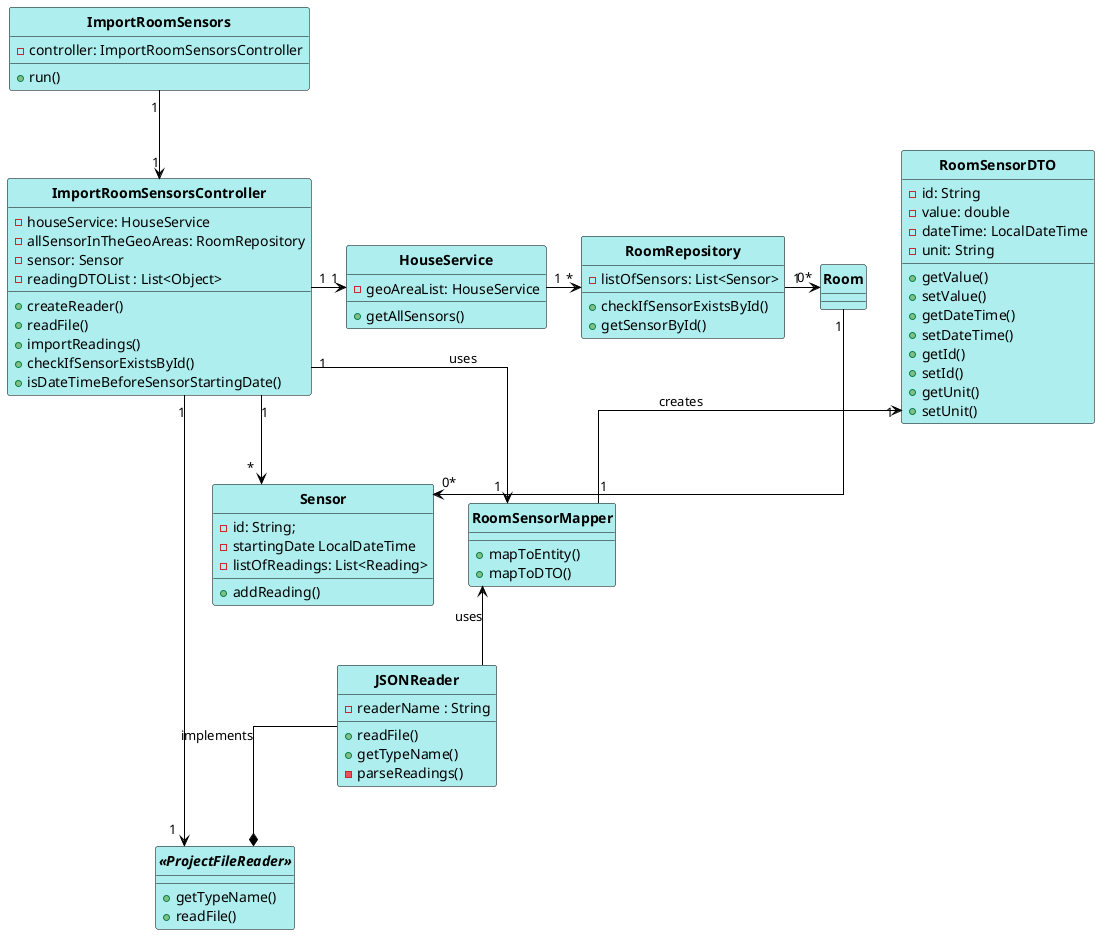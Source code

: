 @startuml
skinparam linetype ortho

skinparam class {
	BackgroundColor PaleTurquoise
	ArrowColor Black
	BorderColor Black
	FontStyle Bold
}

hide circle

ImportRoomSensors "1" --> "1" ImportRoomSensorsController
ImportRoomSensorsController "1" -right-> "1" HouseService
ImportRoomSensorsController "1" --> "1" RoomSensorMapper :uses
RoomRepository "1"-> "0*" Room
Room "1" -down-> "0*"  Sensor
ImportRoomSensorsController "1" -> "*" Sensor
ImportRoomSensorsController "1" -> "1" "<<ProjectFileReader>>"
RoomSensorMapper "1" -up-> "1" RoomSensorDTO : creates
HouseService "1" -right-> "*" RoomRepository
JSONReader -down-* "<<ProjectFileReader>>" : implements
JSONReader -up-> RoomSensorMapper : uses

Class ImportRoomSensors {
-controller: ImportRoomSensorsController
+run()
}

Class ImportRoomSensorsController {
-houseService: HouseService
-allSensorInTheGeoAreas: RoomRepository
-sensor: Sensor
-readingDTOList : List<Object>
+createReader()
+readFile()
+importReadings()
+checkIfSensorExistsById()
+isDateTimeBeforeSensorStartingDate()
}


Class RoomSensorMapper {
+mapToEntity()
+mapToDTO()
}

Class JSONReader {
-readerName : String
+readFile()
+getTypeName()
-parseReadings()
}

Class HouseService {
-geoAreaList: HouseService
+getAllSensors()
}

Class RoomRepository {
-listOfSensors: List<Sensor>
+checkIfSensorExistsById()
+getSensorById()
}

Class Sensor {
-id: String;
-startingDate LocalDateTime
-listOfReadings: List<Reading>
+addReading()
}

Class RoomSensorDTO {
-id: String
-value: double
-dateTime: LocalDateTime
-unit: String
+getValue()
+setValue()
+getDateTime()
+setDateTime()
+getId()
+setId()
+getUnit()
+setUnit()
}

Interface "<<ProjectFileReader>>" {
+getTypeName()
+readFile()
}
@enduml